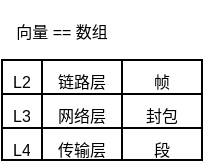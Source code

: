 <mxfile version="24.4.4" type="github">
  <diagram name="第 1 页" id="M5jA-6DO8Hggt3pQil7-">
    <mxGraphModel dx="887" dy="581" grid="1" gridSize="14" guides="1" tooltips="1" connect="1" arrows="1" fold="1" page="1" pageScale="1" pageWidth="827" pageHeight="1169" background="none" math="0" shadow="0">
      <root>
        <UserObject label="" animation="show IW2tiePVZdUBrJ7ynkkU-2 fade&#xa;wait 1000&#xa;hide IW2tiePVZdUBrJ7ynkkU-2&#xa;wait 1000&#xa;flow IW2tiePVZdUBrJ7ynkkU-2 stop&#xa;wait 1000&#xa;" id="0">
          <mxCell />
        </UserObject>
        <mxCell id="vUROy3oeRhkTkgUuQV1f-5" parent="0" />
        <mxCell id="vUROy3oeRhkTkgUuQV1f-6" value="&lt;span style=&quot;font-size: 8px;&quot;&gt;向量 == 数组&lt;/span&gt;" style="text;html=1;align=center;verticalAlign=middle;whiteSpace=wrap;rounded=0;" parent="vUROy3oeRhkTkgUuQV1f-5" vertex="1">
          <mxGeometry width="60" height="30" as="geometry" />
        </mxCell>
        <mxCell id="vUROy3oeRhkTkgUuQV1f-9" value="" style="shape=table;startSize=0;container=1;collapsible=0;childLayout=tableLayout;" parent="vUROy3oeRhkTkgUuQV1f-5" vertex="1">
          <mxGeometry y="30" width="100" height="50" as="geometry" />
        </mxCell>
        <mxCell id="vUROy3oeRhkTkgUuQV1f-10" value="" style="shape=tableRow;horizontal=0;startSize=0;swimlaneHead=0;swimlaneBody=0;strokeColor=inherit;top=0;left=0;bottom=0;right=0;collapsible=0;dropTarget=0;fillColor=none;points=[[0,0.5],[1,0.5]];portConstraint=eastwest;" parent="vUROy3oeRhkTkgUuQV1f-9" vertex="1">
          <mxGeometry width="100" height="17" as="geometry" />
        </mxCell>
        <mxCell id="vUROy3oeRhkTkgUuQV1f-11" value="&lt;font style=&quot;font-size: 8px;&quot;&gt;L2&lt;/font&gt;" style="shape=partialRectangle;html=1;whiteSpace=wrap;connectable=0;strokeColor=inherit;overflow=hidden;fillColor=none;top=0;left=0;bottom=0;right=0;pointerEvents=1;" parent="vUROy3oeRhkTkgUuQV1f-10" vertex="1">
          <mxGeometry width="20" height="17" as="geometry">
            <mxRectangle width="20" height="17" as="alternateBounds" />
          </mxGeometry>
        </mxCell>
        <mxCell id="vUROy3oeRhkTkgUuQV1f-12" value="&lt;font style=&quot;font-size: 8px;&quot;&gt;链路层&lt;/font&gt;" style="shape=partialRectangle;html=1;whiteSpace=wrap;connectable=0;strokeColor=inherit;overflow=hidden;fillColor=none;top=0;left=0;bottom=0;right=0;pointerEvents=1;" parent="vUROy3oeRhkTkgUuQV1f-10" vertex="1">
          <mxGeometry x="20" width="40" height="17" as="geometry">
            <mxRectangle width="40" height="17" as="alternateBounds" />
          </mxGeometry>
        </mxCell>
        <mxCell id="DyKQs66yJGnzUgzaTcqA-0" value="&lt;font style=&quot;font-size: 8px;&quot;&gt;帧&lt;/font&gt;" style="shape=partialRectangle;html=1;whiteSpace=wrap;connectable=0;strokeColor=inherit;overflow=hidden;fillColor=none;top=0;left=0;bottom=0;right=0;pointerEvents=1;" vertex="1" parent="vUROy3oeRhkTkgUuQV1f-10">
          <mxGeometry x="60" width="40" height="17" as="geometry">
            <mxRectangle width="40" height="17" as="alternateBounds" />
          </mxGeometry>
        </mxCell>
        <mxCell id="vUROy3oeRhkTkgUuQV1f-13" value="" style="shape=tableRow;horizontal=0;startSize=0;swimlaneHead=0;swimlaneBody=0;strokeColor=inherit;top=0;left=0;bottom=0;right=0;collapsible=0;dropTarget=0;fillColor=none;points=[[0,0.5],[1,0.5]];portConstraint=eastwest;" parent="vUROy3oeRhkTkgUuQV1f-9" vertex="1">
          <mxGeometry y="17" width="100" height="17" as="geometry" />
        </mxCell>
        <mxCell id="vUROy3oeRhkTkgUuQV1f-14" value="&lt;font style=&quot;font-size: 8px;&quot;&gt;L3&lt;/font&gt;" style="shape=partialRectangle;html=1;whiteSpace=wrap;connectable=0;strokeColor=inherit;overflow=hidden;fillColor=none;top=0;left=0;bottom=0;right=0;pointerEvents=1;" parent="vUROy3oeRhkTkgUuQV1f-13" vertex="1">
          <mxGeometry width="20" height="17" as="geometry">
            <mxRectangle width="20" height="17" as="alternateBounds" />
          </mxGeometry>
        </mxCell>
        <mxCell id="vUROy3oeRhkTkgUuQV1f-15" value="&lt;font style=&quot;font-size: 8px;&quot;&gt;网络层&lt;/font&gt;" style="shape=partialRectangle;html=1;whiteSpace=wrap;connectable=0;strokeColor=inherit;overflow=hidden;fillColor=none;top=0;left=0;bottom=0;right=0;pointerEvents=1;" parent="vUROy3oeRhkTkgUuQV1f-13" vertex="1">
          <mxGeometry x="20" width="40" height="17" as="geometry">
            <mxRectangle width="40" height="17" as="alternateBounds" />
          </mxGeometry>
        </mxCell>
        <mxCell id="DyKQs66yJGnzUgzaTcqA-1" value="&lt;font style=&quot;font-size: 8px;&quot;&gt;封包&lt;/font&gt;" style="shape=partialRectangle;html=1;whiteSpace=wrap;connectable=0;strokeColor=inherit;overflow=hidden;fillColor=none;top=0;left=0;bottom=0;right=0;pointerEvents=1;" vertex="1" parent="vUROy3oeRhkTkgUuQV1f-13">
          <mxGeometry x="60" width="40" height="17" as="geometry">
            <mxRectangle width="40" height="17" as="alternateBounds" />
          </mxGeometry>
        </mxCell>
        <mxCell id="vUROy3oeRhkTkgUuQV1f-16" value="" style="shape=tableRow;horizontal=0;startSize=0;swimlaneHead=0;swimlaneBody=0;strokeColor=inherit;top=0;left=0;bottom=0;right=0;collapsible=0;dropTarget=0;fillColor=none;points=[[0,0.5],[1,0.5]];portConstraint=eastwest;" parent="vUROy3oeRhkTkgUuQV1f-9" vertex="1">
          <mxGeometry y="34" width="100" height="16" as="geometry" />
        </mxCell>
        <mxCell id="vUROy3oeRhkTkgUuQV1f-17" value="&lt;font style=&quot;font-size: 8px;&quot;&gt;L4&lt;/font&gt;" style="shape=partialRectangle;html=1;whiteSpace=wrap;connectable=0;strokeColor=inherit;overflow=hidden;fillColor=none;top=0;left=0;bottom=0;right=0;pointerEvents=1;" parent="vUROy3oeRhkTkgUuQV1f-16" vertex="1">
          <mxGeometry width="20" height="16" as="geometry">
            <mxRectangle width="20" height="16" as="alternateBounds" />
          </mxGeometry>
        </mxCell>
        <mxCell id="vUROy3oeRhkTkgUuQV1f-18" value="&lt;font style=&quot;font-size: 8px;&quot;&gt;传输层&lt;/font&gt;" style="shape=partialRectangle;html=1;whiteSpace=wrap;connectable=0;strokeColor=inherit;overflow=hidden;fillColor=none;top=0;left=0;bottom=0;right=0;pointerEvents=1;" parent="vUROy3oeRhkTkgUuQV1f-16" vertex="1">
          <mxGeometry x="20" width="40" height="16" as="geometry">
            <mxRectangle width="40" height="16" as="alternateBounds" />
          </mxGeometry>
        </mxCell>
        <mxCell id="DyKQs66yJGnzUgzaTcqA-2" value="&lt;font style=&quot;font-size: 8px;&quot;&gt;段&lt;/font&gt;" style="shape=partialRectangle;html=1;whiteSpace=wrap;connectable=0;strokeColor=inherit;overflow=hidden;fillColor=none;top=0;left=0;bottom=0;right=0;pointerEvents=1;" vertex="1" parent="vUROy3oeRhkTkgUuQV1f-16">
          <mxGeometry x="60" width="40" height="16" as="geometry">
            <mxRectangle width="40" height="16" as="alternateBounds" />
          </mxGeometry>
        </mxCell>
      </root>
    </mxGraphModel>
  </diagram>
</mxfile>
